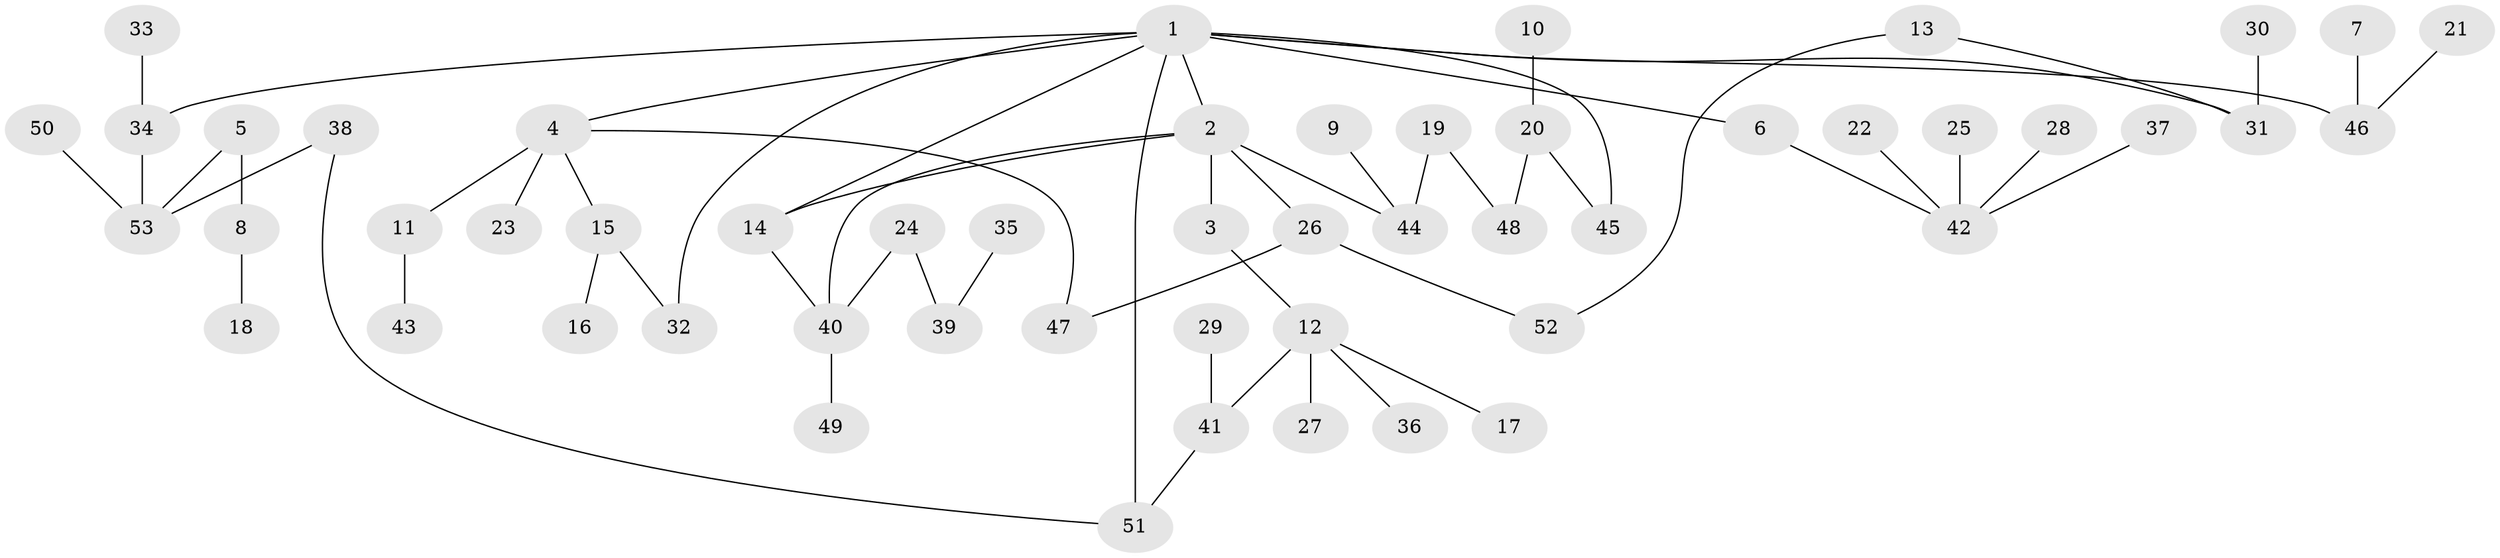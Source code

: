 // original degree distribution, {5: 0.034482758620689655, 3: 0.16091954022988506, 10: 0.011494252873563218, 2: 0.2988505747126437, 4: 0.06896551724137931, 6: 0.022988505747126436, 1: 0.40229885057471265}
// Generated by graph-tools (version 1.1) at 2025/35/03/04/25 23:35:59]
// undirected, 53 vertices, 60 edges
graph export_dot {
  node [color=gray90,style=filled];
  1;
  2;
  3;
  4;
  5;
  6;
  7;
  8;
  9;
  10;
  11;
  12;
  13;
  14;
  15;
  16;
  17;
  18;
  19;
  20;
  21;
  22;
  23;
  24;
  25;
  26;
  27;
  28;
  29;
  30;
  31;
  32;
  33;
  34;
  35;
  36;
  37;
  38;
  39;
  40;
  41;
  42;
  43;
  44;
  45;
  46;
  47;
  48;
  49;
  50;
  51;
  52;
  53;
  1 -- 2 [weight=1.0];
  1 -- 4 [weight=1.0];
  1 -- 6 [weight=1.0];
  1 -- 14 [weight=1.0];
  1 -- 31 [weight=1.0];
  1 -- 32 [weight=1.0];
  1 -- 34 [weight=1.0];
  1 -- 45 [weight=1.0];
  1 -- 46 [weight=1.0];
  1 -- 51 [weight=1.0];
  2 -- 3 [weight=1.0];
  2 -- 14 [weight=1.0];
  2 -- 26 [weight=1.0];
  2 -- 40 [weight=1.0];
  2 -- 44 [weight=1.0];
  3 -- 12 [weight=1.0];
  4 -- 11 [weight=2.0];
  4 -- 15 [weight=1.0];
  4 -- 23 [weight=1.0];
  4 -- 47 [weight=1.0];
  5 -- 8 [weight=1.0];
  5 -- 53 [weight=1.0];
  6 -- 42 [weight=1.0];
  7 -- 46 [weight=1.0];
  8 -- 18 [weight=1.0];
  9 -- 44 [weight=1.0];
  10 -- 20 [weight=1.0];
  11 -- 43 [weight=1.0];
  12 -- 17 [weight=1.0];
  12 -- 27 [weight=1.0];
  12 -- 36 [weight=1.0];
  12 -- 41 [weight=1.0];
  13 -- 31 [weight=1.0];
  13 -- 52 [weight=1.0];
  14 -- 40 [weight=1.0];
  15 -- 16 [weight=1.0];
  15 -- 32 [weight=1.0];
  19 -- 44 [weight=1.0];
  19 -- 48 [weight=1.0];
  20 -- 45 [weight=1.0];
  20 -- 48 [weight=1.0];
  21 -- 46 [weight=1.0];
  22 -- 42 [weight=1.0];
  24 -- 39 [weight=1.0];
  24 -- 40 [weight=1.0];
  25 -- 42 [weight=1.0];
  26 -- 47 [weight=1.0];
  26 -- 52 [weight=1.0];
  28 -- 42 [weight=1.0];
  29 -- 41 [weight=1.0];
  30 -- 31 [weight=1.0];
  33 -- 34 [weight=1.0];
  34 -- 53 [weight=1.0];
  35 -- 39 [weight=1.0];
  37 -- 42 [weight=1.0];
  38 -- 51 [weight=1.0];
  38 -- 53 [weight=1.0];
  40 -- 49 [weight=1.0];
  41 -- 51 [weight=1.0];
  50 -- 53 [weight=1.0];
}
